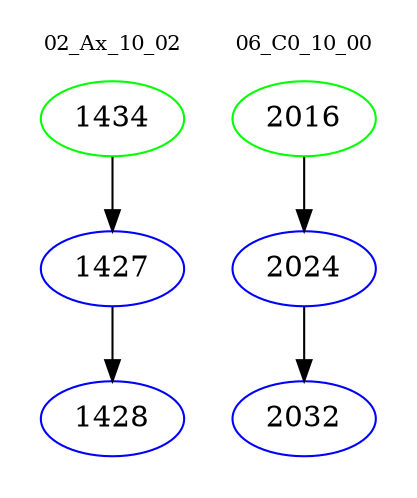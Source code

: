 digraph{
subgraph cluster_0 {
color = white
label = "02_Ax_10_02";
fontsize=10;
T0_1434 [label="1434", color="green"]
T0_1434 -> T0_1427 [color="black"]
T0_1427 [label="1427", color="blue"]
T0_1427 -> T0_1428 [color="black"]
T0_1428 [label="1428", color="blue"]
}
subgraph cluster_1 {
color = white
label = "06_C0_10_00";
fontsize=10;
T1_2016 [label="2016", color="green"]
T1_2016 -> T1_2024 [color="black"]
T1_2024 [label="2024", color="blue"]
T1_2024 -> T1_2032 [color="black"]
T1_2032 [label="2032", color="blue"]
}
}
